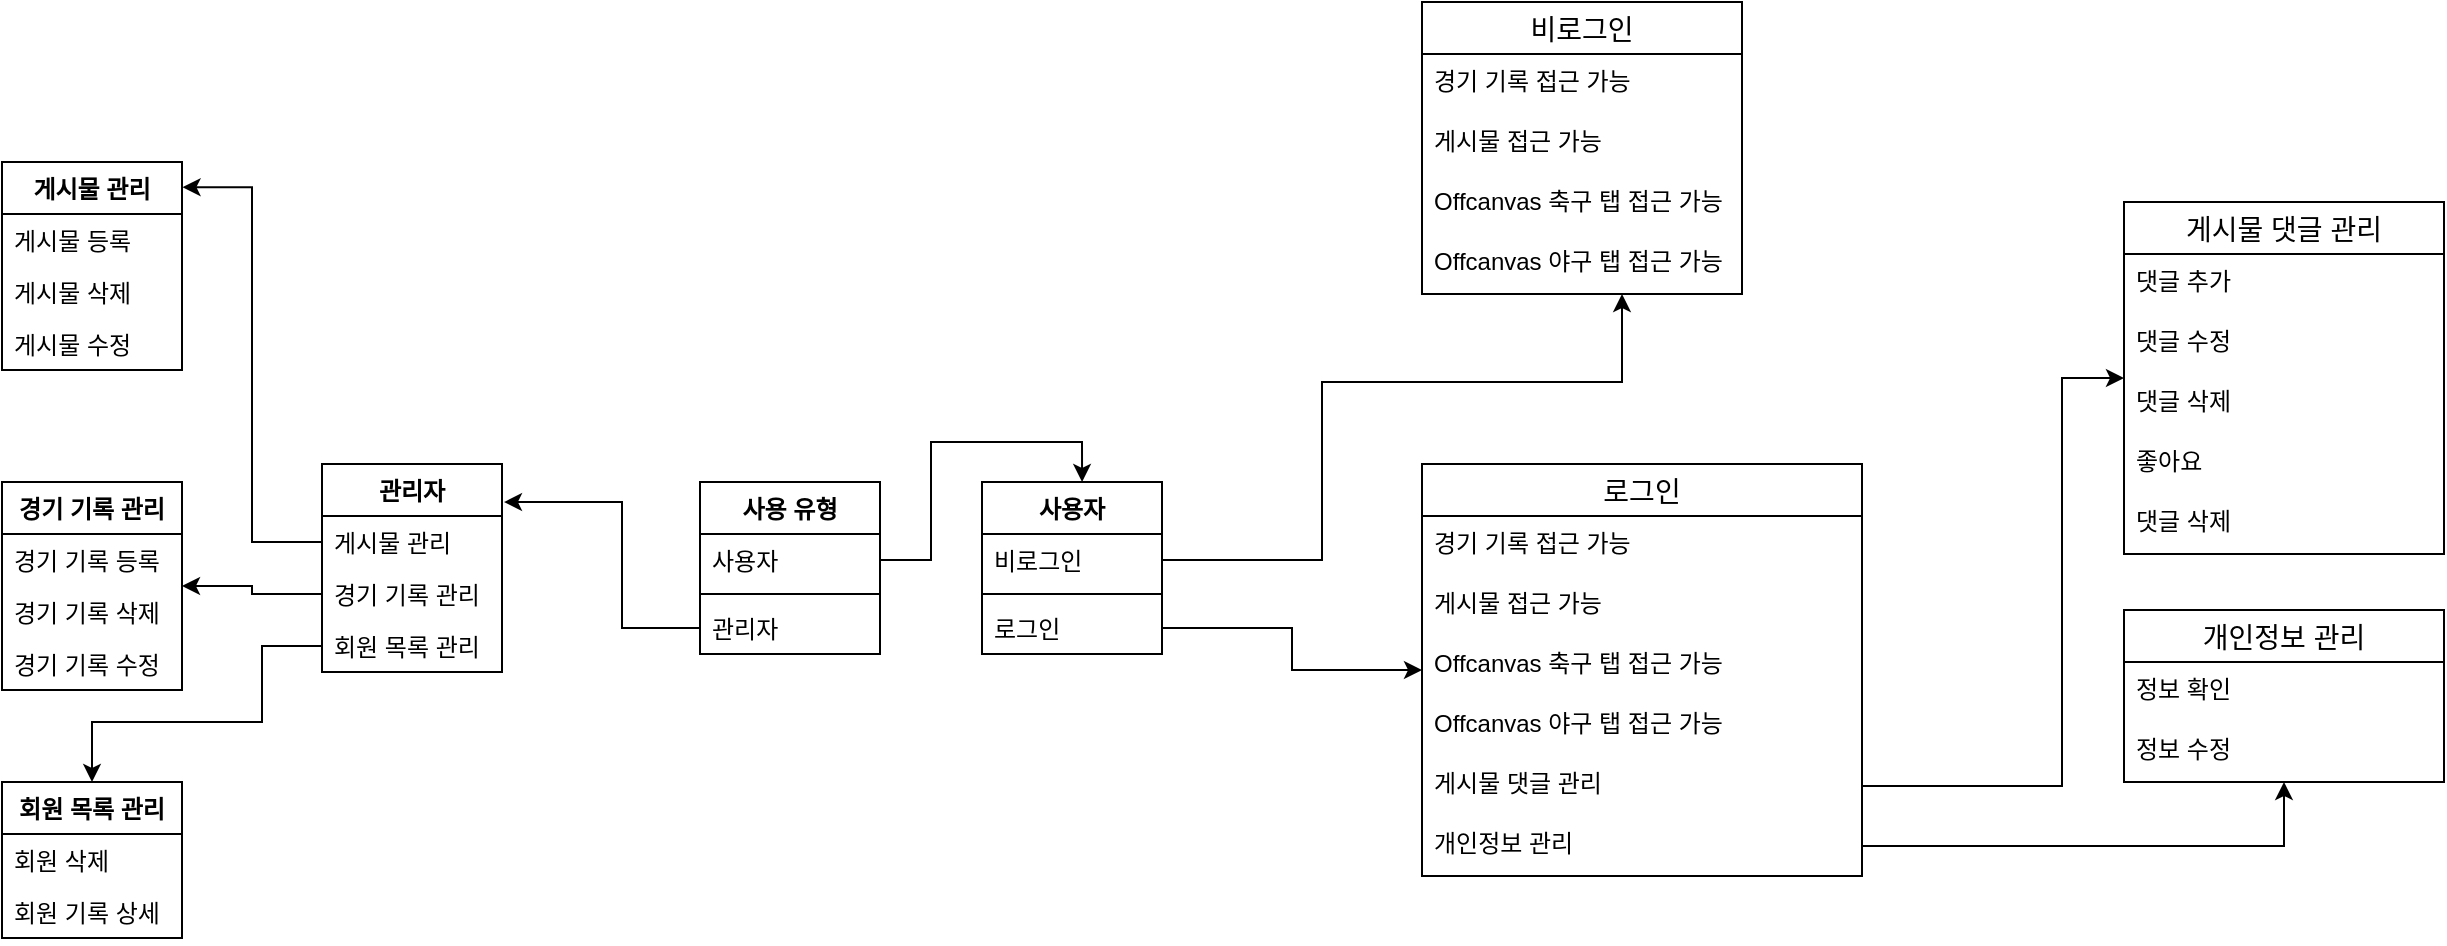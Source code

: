 <mxfile version="20.0.4" type="github">
  <diagram id="z-WIZhmsR8eHMmmbYmnl" name="Page-1">
    <mxGraphModel dx="1855" dy="2228" grid="1" gridSize="10" guides="1" tooltips="1" connect="1" arrows="1" fold="1" page="1" pageScale="1" pageWidth="827" pageHeight="1169" math="0" shadow="0">
      <root>
        <mxCell id="0" />
        <mxCell id="1" parent="0" />
        <mxCell id="DHVbr6--1tinv_JmC_Sy-45" value="사용자" style="swimlane;fontStyle=1;align=center;verticalAlign=top;childLayout=stackLayout;horizontal=1;startSize=26;horizontalStack=0;resizeParent=1;resizeParentMax=0;resizeLast=0;collapsible=1;marginBottom=0;" vertex="1" parent="1">
          <mxGeometry x="690" y="140" width="90" height="86" as="geometry" />
        </mxCell>
        <mxCell id="DHVbr6--1tinv_JmC_Sy-46" value="비로그인 " style="text;strokeColor=none;fillColor=none;align=left;verticalAlign=top;spacingLeft=4;spacingRight=4;overflow=hidden;rotatable=0;points=[[0,0.5],[1,0.5]];portConstraint=eastwest;" vertex="1" parent="DHVbr6--1tinv_JmC_Sy-45">
          <mxGeometry y="26" width="90" height="26" as="geometry" />
        </mxCell>
        <mxCell id="DHVbr6--1tinv_JmC_Sy-47" value="" style="line;strokeWidth=1;fillColor=none;align=left;verticalAlign=middle;spacingTop=-1;spacingLeft=3;spacingRight=3;rotatable=0;labelPosition=right;points=[];portConstraint=eastwest;" vertex="1" parent="DHVbr6--1tinv_JmC_Sy-45">
          <mxGeometry y="52" width="90" height="8" as="geometry" />
        </mxCell>
        <mxCell id="DHVbr6--1tinv_JmC_Sy-48" value="로그인" style="text;strokeColor=none;fillColor=none;align=left;verticalAlign=top;spacingLeft=4;spacingRight=4;overflow=hidden;rotatable=0;points=[[0,0.5],[1,0.5]];portConstraint=eastwest;" vertex="1" parent="DHVbr6--1tinv_JmC_Sy-45">
          <mxGeometry y="60" width="90" height="26" as="geometry" />
        </mxCell>
        <mxCell id="DHVbr6--1tinv_JmC_Sy-49" value="비로그인" style="swimlane;fontStyle=0;childLayout=stackLayout;horizontal=1;startSize=26;horizontalStack=0;resizeParent=1;resizeParentMax=0;resizeLast=0;collapsible=1;marginBottom=0;align=center;fontSize=14;" vertex="1" parent="1">
          <mxGeometry x="910" y="-100" width="160" height="146" as="geometry" />
        </mxCell>
        <mxCell id="DHVbr6--1tinv_JmC_Sy-50" value="경기 기록 접근 가능" style="text;strokeColor=none;fillColor=none;spacingLeft=4;spacingRight=4;overflow=hidden;rotatable=0;points=[[0,0.5],[1,0.5]];portConstraint=eastwest;fontSize=12;" vertex="1" parent="DHVbr6--1tinv_JmC_Sy-49">
          <mxGeometry y="26" width="160" height="30" as="geometry" />
        </mxCell>
        <mxCell id="DHVbr6--1tinv_JmC_Sy-51" value="게시물 접근 가능 " style="text;strokeColor=none;fillColor=none;spacingLeft=4;spacingRight=4;overflow=hidden;rotatable=0;points=[[0,0.5],[1,0.5]];portConstraint=eastwest;fontSize=12;" vertex="1" parent="DHVbr6--1tinv_JmC_Sy-49">
          <mxGeometry y="56" width="160" height="30" as="geometry" />
        </mxCell>
        <mxCell id="DHVbr6--1tinv_JmC_Sy-52" value="Offcanvas 축구 탭 접근 가능" style="text;strokeColor=none;fillColor=none;spacingLeft=4;spacingRight=4;overflow=hidden;rotatable=0;points=[[0,0.5],[1,0.5]];portConstraint=eastwest;fontSize=12;" vertex="1" parent="DHVbr6--1tinv_JmC_Sy-49">
          <mxGeometry y="86" width="160" height="30" as="geometry" />
        </mxCell>
        <mxCell id="DHVbr6--1tinv_JmC_Sy-54" value="Offcanvas 야구 탭 접근 가능" style="text;strokeColor=none;fillColor=none;spacingLeft=4;spacingRight=4;overflow=hidden;rotatable=0;points=[[0,0.5],[1,0.5]];portConstraint=eastwest;fontSize=12;" vertex="1" parent="DHVbr6--1tinv_JmC_Sy-49">
          <mxGeometry y="116" width="160" height="30" as="geometry" />
        </mxCell>
        <mxCell id="DHVbr6--1tinv_JmC_Sy-61" value="로그인" style="swimlane;fontStyle=0;childLayout=stackLayout;horizontal=1;startSize=26;horizontalStack=0;resizeParent=1;resizeParentMax=0;resizeLast=0;collapsible=1;marginBottom=0;align=center;fontSize=14;" vertex="1" parent="1">
          <mxGeometry x="910" y="131" width="220" height="206" as="geometry" />
        </mxCell>
        <mxCell id="DHVbr6--1tinv_JmC_Sy-62" value="경기 기록 접근 가능" style="text;strokeColor=none;fillColor=none;spacingLeft=4;spacingRight=4;overflow=hidden;rotatable=0;points=[[0,0.5],[1,0.5]];portConstraint=eastwest;fontSize=12;" vertex="1" parent="DHVbr6--1tinv_JmC_Sy-61">
          <mxGeometry y="26" width="220" height="30" as="geometry" />
        </mxCell>
        <mxCell id="DHVbr6--1tinv_JmC_Sy-63" value="게시물 접근 가능 " style="text;strokeColor=none;fillColor=none;spacingLeft=4;spacingRight=4;overflow=hidden;rotatable=0;points=[[0,0.5],[1,0.5]];portConstraint=eastwest;fontSize=12;" vertex="1" parent="DHVbr6--1tinv_JmC_Sy-61">
          <mxGeometry y="56" width="220" height="30" as="geometry" />
        </mxCell>
        <mxCell id="DHVbr6--1tinv_JmC_Sy-64" value="Offcanvas 축구 탭 접근 가능" style="text;strokeColor=none;fillColor=none;spacingLeft=4;spacingRight=4;overflow=hidden;rotatable=0;points=[[0,0.5],[1,0.5]];portConstraint=eastwest;fontSize=12;" vertex="1" parent="DHVbr6--1tinv_JmC_Sy-61">
          <mxGeometry y="86" width="220" height="30" as="geometry" />
        </mxCell>
        <mxCell id="DHVbr6--1tinv_JmC_Sy-65" value="Offcanvas 야구 탭 접근 가능" style="text;strokeColor=none;fillColor=none;spacingLeft=4;spacingRight=4;overflow=hidden;rotatable=0;points=[[0,0.5],[1,0.5]];portConstraint=eastwest;fontSize=12;" vertex="1" parent="DHVbr6--1tinv_JmC_Sy-61">
          <mxGeometry y="116" width="220" height="30" as="geometry" />
        </mxCell>
        <mxCell id="DHVbr6--1tinv_JmC_Sy-66" value="게시물 댓글 관리&#xa;" style="text;strokeColor=none;fillColor=none;spacingLeft=4;spacingRight=4;overflow=hidden;rotatable=0;points=[[0,0.5],[1,0.5]];portConstraint=eastwest;fontSize=12;" vertex="1" parent="DHVbr6--1tinv_JmC_Sy-61">
          <mxGeometry y="146" width="220" height="30" as="geometry" />
        </mxCell>
        <mxCell id="DHVbr6--1tinv_JmC_Sy-68" value="개인정보 관리" style="text;strokeColor=none;fillColor=none;spacingLeft=4;spacingRight=4;overflow=hidden;rotatable=0;points=[[0,0.5],[1,0.5]];portConstraint=eastwest;fontSize=12;" vertex="1" parent="DHVbr6--1tinv_JmC_Sy-61">
          <mxGeometry y="176" width="220" height="30" as="geometry" />
        </mxCell>
        <mxCell id="DHVbr6--1tinv_JmC_Sy-69" value="사용 유형" style="swimlane;fontStyle=1;align=center;verticalAlign=top;childLayout=stackLayout;horizontal=1;startSize=26;horizontalStack=0;resizeParent=1;resizeParentMax=0;resizeLast=0;collapsible=1;marginBottom=0;" vertex="1" parent="1">
          <mxGeometry x="549" y="140" width="90" height="86" as="geometry" />
        </mxCell>
        <mxCell id="DHVbr6--1tinv_JmC_Sy-70" value="사용자" style="text;strokeColor=none;fillColor=none;align=left;verticalAlign=top;spacingLeft=4;spacingRight=4;overflow=hidden;rotatable=0;points=[[0,0.5],[1,0.5]];portConstraint=eastwest;" vertex="1" parent="DHVbr6--1tinv_JmC_Sy-69">
          <mxGeometry y="26" width="90" height="26" as="geometry" />
        </mxCell>
        <mxCell id="DHVbr6--1tinv_JmC_Sy-71" value="" style="line;strokeWidth=1;fillColor=none;align=left;verticalAlign=middle;spacingTop=-1;spacingLeft=3;spacingRight=3;rotatable=0;labelPosition=right;points=[];portConstraint=eastwest;" vertex="1" parent="DHVbr6--1tinv_JmC_Sy-69">
          <mxGeometry y="52" width="90" height="8" as="geometry" />
        </mxCell>
        <mxCell id="DHVbr6--1tinv_JmC_Sy-72" value="관리자" style="text;strokeColor=none;fillColor=none;align=left;verticalAlign=top;spacingLeft=4;spacingRight=4;overflow=hidden;rotatable=0;points=[[0,0.5],[1,0.5]];portConstraint=eastwest;" vertex="1" parent="DHVbr6--1tinv_JmC_Sy-69">
          <mxGeometry y="60" width="90" height="26" as="geometry" />
        </mxCell>
        <mxCell id="DHVbr6--1tinv_JmC_Sy-74" style="edgeStyle=orthogonalEdgeStyle;rounded=0;orthogonalLoop=1;jettySize=auto;html=1;exitX=1;exitY=0.5;exitDx=0;exitDy=0;entryX=0.556;entryY=0;entryDx=0;entryDy=0;entryPerimeter=0;endArrow=classic;endFill=1;" edge="1" parent="1" source="DHVbr6--1tinv_JmC_Sy-70" target="DHVbr6--1tinv_JmC_Sy-45">
          <mxGeometry relative="1" as="geometry" />
        </mxCell>
        <mxCell id="DHVbr6--1tinv_JmC_Sy-75" value="관리자" style="swimlane;fontStyle=1;align=center;verticalAlign=top;childLayout=stackLayout;horizontal=1;startSize=26;horizontalStack=0;resizeParent=1;resizeParentMax=0;resizeLast=0;collapsible=1;marginBottom=0;" vertex="1" parent="1">
          <mxGeometry x="360" y="131" width="90" height="104" as="geometry" />
        </mxCell>
        <mxCell id="DHVbr6--1tinv_JmC_Sy-76" value="게시물 관리" style="text;strokeColor=none;fillColor=none;align=left;verticalAlign=top;spacingLeft=4;spacingRight=4;overflow=hidden;rotatable=0;points=[[0,0.5],[1,0.5]];portConstraint=eastwest;" vertex="1" parent="DHVbr6--1tinv_JmC_Sy-75">
          <mxGeometry y="26" width="90" height="26" as="geometry" />
        </mxCell>
        <mxCell id="DHVbr6--1tinv_JmC_Sy-78" value="경기 기록 관리" style="text;strokeColor=none;fillColor=none;align=left;verticalAlign=top;spacingLeft=4;spacingRight=4;overflow=hidden;rotatable=0;points=[[0,0.5],[1,0.5]];portConstraint=eastwest;" vertex="1" parent="DHVbr6--1tinv_JmC_Sy-75">
          <mxGeometry y="52" width="90" height="26" as="geometry" />
        </mxCell>
        <mxCell id="DHVbr6--1tinv_JmC_Sy-79" value="회원 목록 관리" style="text;strokeColor=none;fillColor=none;align=left;verticalAlign=top;spacingLeft=4;spacingRight=4;overflow=hidden;rotatable=0;points=[[0,0.5],[1,0.5]];portConstraint=eastwest;" vertex="1" parent="DHVbr6--1tinv_JmC_Sy-75">
          <mxGeometry y="78" width="90" height="26" as="geometry" />
        </mxCell>
        <mxCell id="DHVbr6--1tinv_JmC_Sy-80" style="edgeStyle=orthogonalEdgeStyle;rounded=0;orthogonalLoop=1;jettySize=auto;html=1;exitX=0;exitY=0.5;exitDx=0;exitDy=0;entryX=1.011;entryY=0.183;entryDx=0;entryDy=0;entryPerimeter=0;endArrow=classic;endFill=1;" edge="1" parent="1" source="DHVbr6--1tinv_JmC_Sy-72" target="DHVbr6--1tinv_JmC_Sy-75">
          <mxGeometry relative="1" as="geometry">
            <Array as="points">
              <mxPoint x="510" y="213" />
              <mxPoint x="510" y="150" />
            </Array>
          </mxGeometry>
        </mxCell>
        <mxCell id="DHVbr6--1tinv_JmC_Sy-81" value="게시물 댓글 관리" style="swimlane;fontStyle=0;childLayout=stackLayout;horizontal=1;startSize=26;horizontalStack=0;resizeParent=1;resizeParentMax=0;resizeLast=0;collapsible=1;marginBottom=0;align=center;fontSize=14;" vertex="1" parent="1">
          <mxGeometry x="1261" width="160" height="176" as="geometry" />
        </mxCell>
        <mxCell id="DHVbr6--1tinv_JmC_Sy-82" value="댓글 추가" style="text;strokeColor=none;fillColor=none;spacingLeft=4;spacingRight=4;overflow=hidden;rotatable=0;points=[[0,0.5],[1,0.5]];portConstraint=eastwest;fontSize=12;" vertex="1" parent="DHVbr6--1tinv_JmC_Sy-81">
          <mxGeometry y="26" width="160" height="30" as="geometry" />
        </mxCell>
        <mxCell id="DHVbr6--1tinv_JmC_Sy-83" value="댓글 수정" style="text;strokeColor=none;fillColor=none;spacingLeft=4;spacingRight=4;overflow=hidden;rotatable=0;points=[[0,0.5],[1,0.5]];portConstraint=eastwest;fontSize=12;" vertex="1" parent="DHVbr6--1tinv_JmC_Sy-81">
          <mxGeometry y="56" width="160" height="30" as="geometry" />
        </mxCell>
        <mxCell id="DHVbr6--1tinv_JmC_Sy-88" value="댓글 삭제" style="text;strokeColor=none;fillColor=none;spacingLeft=4;spacingRight=4;overflow=hidden;rotatable=0;points=[[0,0.5],[1,0.5]];portConstraint=eastwest;fontSize=12;" vertex="1" parent="DHVbr6--1tinv_JmC_Sy-81">
          <mxGeometry y="86" width="160" height="30" as="geometry" />
        </mxCell>
        <mxCell id="DHVbr6--1tinv_JmC_Sy-90" value="좋아요" style="text;strokeColor=none;fillColor=none;spacingLeft=4;spacingRight=4;overflow=hidden;rotatable=0;points=[[0,0.5],[1,0.5]];portConstraint=eastwest;fontSize=12;" vertex="1" parent="DHVbr6--1tinv_JmC_Sy-81">
          <mxGeometry y="116" width="160" height="30" as="geometry" />
        </mxCell>
        <mxCell id="DHVbr6--1tinv_JmC_Sy-89" value="댓글 삭제" style="text;strokeColor=none;fillColor=none;spacingLeft=4;spacingRight=4;overflow=hidden;rotatable=0;points=[[0,0.5],[1,0.5]];portConstraint=eastwest;fontSize=12;" vertex="1" parent="DHVbr6--1tinv_JmC_Sy-81">
          <mxGeometry y="146" width="160" height="30" as="geometry" />
        </mxCell>
        <mxCell id="DHVbr6--1tinv_JmC_Sy-92" value="개인정보 관리" style="swimlane;fontStyle=0;childLayout=stackLayout;horizontal=1;startSize=26;horizontalStack=0;resizeParent=1;resizeParentMax=0;resizeLast=0;collapsible=1;marginBottom=0;align=center;fontSize=14;" vertex="1" parent="1">
          <mxGeometry x="1261" y="204" width="160" height="86" as="geometry" />
        </mxCell>
        <mxCell id="DHVbr6--1tinv_JmC_Sy-93" value="정보 확인" style="text;strokeColor=none;fillColor=none;spacingLeft=4;spacingRight=4;overflow=hidden;rotatable=0;points=[[0,0.5],[1,0.5]];portConstraint=eastwest;fontSize=12;" vertex="1" parent="DHVbr6--1tinv_JmC_Sy-92">
          <mxGeometry y="26" width="160" height="30" as="geometry" />
        </mxCell>
        <mxCell id="DHVbr6--1tinv_JmC_Sy-94" value="정보 수정" style="text;strokeColor=none;fillColor=none;spacingLeft=4;spacingRight=4;overflow=hidden;rotatable=0;points=[[0,0.5],[1,0.5]];portConstraint=eastwest;fontSize=12;" vertex="1" parent="DHVbr6--1tinv_JmC_Sy-92">
          <mxGeometry y="56" width="160" height="30" as="geometry" />
        </mxCell>
        <mxCell id="DHVbr6--1tinv_JmC_Sy-99" value="게시물 관리" style="swimlane;fontStyle=1;align=center;verticalAlign=top;childLayout=stackLayout;horizontal=1;startSize=26;horizontalStack=0;resizeParent=1;resizeParentMax=0;resizeLast=0;collapsible=1;marginBottom=0;" vertex="1" parent="1">
          <mxGeometry x="200" y="-20" width="90" height="104" as="geometry" />
        </mxCell>
        <mxCell id="DHVbr6--1tinv_JmC_Sy-103" value="게시물 등록" style="text;strokeColor=none;fillColor=none;align=left;verticalAlign=top;spacingLeft=4;spacingRight=4;overflow=hidden;rotatable=0;points=[[0,0.5],[1,0.5]];portConstraint=eastwest;" vertex="1" parent="DHVbr6--1tinv_JmC_Sy-99">
          <mxGeometry y="26" width="90" height="26" as="geometry" />
        </mxCell>
        <mxCell id="DHVbr6--1tinv_JmC_Sy-100" value="게시물 삭제" style="text;strokeColor=none;fillColor=none;align=left;verticalAlign=top;spacingLeft=4;spacingRight=4;overflow=hidden;rotatable=0;points=[[0,0.5],[1,0.5]];portConstraint=eastwest;" vertex="1" parent="DHVbr6--1tinv_JmC_Sy-99">
          <mxGeometry y="52" width="90" height="26" as="geometry" />
        </mxCell>
        <mxCell id="DHVbr6--1tinv_JmC_Sy-101" value="게시물 수정" style="text;strokeColor=none;fillColor=none;align=left;verticalAlign=top;spacingLeft=4;spacingRight=4;overflow=hidden;rotatable=0;points=[[0,0.5],[1,0.5]];portConstraint=eastwest;" vertex="1" parent="DHVbr6--1tinv_JmC_Sy-99">
          <mxGeometry y="78" width="90" height="26" as="geometry" />
        </mxCell>
        <mxCell id="DHVbr6--1tinv_JmC_Sy-104" style="edgeStyle=orthogonalEdgeStyle;rounded=0;orthogonalLoop=1;jettySize=auto;html=1;exitX=0;exitY=0.5;exitDx=0;exitDy=0;entryX=1.003;entryY=0.121;entryDx=0;entryDy=0;entryPerimeter=0;endArrow=classic;endFill=1;" edge="1" parent="1" source="DHVbr6--1tinv_JmC_Sy-76" target="DHVbr6--1tinv_JmC_Sy-99">
          <mxGeometry relative="1" as="geometry" />
        </mxCell>
        <mxCell id="DHVbr6--1tinv_JmC_Sy-105" value="경기 기록 관리" style="swimlane;fontStyle=1;align=center;verticalAlign=top;childLayout=stackLayout;horizontal=1;startSize=26;horizontalStack=0;resizeParent=1;resizeParentMax=0;resizeLast=0;collapsible=1;marginBottom=0;" vertex="1" parent="1">
          <mxGeometry x="200" y="140" width="90" height="104" as="geometry" />
        </mxCell>
        <mxCell id="DHVbr6--1tinv_JmC_Sy-106" value="경기 기록 등록" style="text;strokeColor=none;fillColor=none;align=left;verticalAlign=top;spacingLeft=4;spacingRight=4;overflow=hidden;rotatable=0;points=[[0,0.5],[1,0.5]];portConstraint=eastwest;" vertex="1" parent="DHVbr6--1tinv_JmC_Sy-105">
          <mxGeometry y="26" width="90" height="26" as="geometry" />
        </mxCell>
        <mxCell id="DHVbr6--1tinv_JmC_Sy-107" value="경기 기록 삭제" style="text;strokeColor=none;fillColor=none;align=left;verticalAlign=top;spacingLeft=4;spacingRight=4;overflow=hidden;rotatable=0;points=[[0,0.5],[1,0.5]];portConstraint=eastwest;" vertex="1" parent="DHVbr6--1tinv_JmC_Sy-105">
          <mxGeometry y="52" width="90" height="26" as="geometry" />
        </mxCell>
        <mxCell id="DHVbr6--1tinv_JmC_Sy-108" value="경기 기록 수정" style="text;strokeColor=none;fillColor=none;align=left;verticalAlign=top;spacingLeft=4;spacingRight=4;overflow=hidden;rotatable=0;points=[[0,0.5],[1,0.5]];portConstraint=eastwest;" vertex="1" parent="DHVbr6--1tinv_JmC_Sy-105">
          <mxGeometry y="78" width="90" height="26" as="geometry" />
        </mxCell>
        <mxCell id="DHVbr6--1tinv_JmC_Sy-110" style="edgeStyle=orthogonalEdgeStyle;rounded=0;orthogonalLoop=1;jettySize=auto;html=1;exitX=0;exitY=0.5;exitDx=0;exitDy=0;endArrow=classic;endFill=1;" edge="1" parent="1" source="DHVbr6--1tinv_JmC_Sy-78" target="DHVbr6--1tinv_JmC_Sy-105">
          <mxGeometry relative="1" as="geometry" />
        </mxCell>
        <mxCell id="DHVbr6--1tinv_JmC_Sy-111" value="회원 목록 관리" style="swimlane;fontStyle=1;align=center;verticalAlign=top;childLayout=stackLayout;horizontal=1;startSize=26;horizontalStack=0;resizeParent=1;resizeParentMax=0;resizeLast=0;collapsible=1;marginBottom=0;" vertex="1" parent="1">
          <mxGeometry x="200" y="290" width="90" height="78" as="geometry" />
        </mxCell>
        <mxCell id="DHVbr6--1tinv_JmC_Sy-112" value="회원 삭제" style="text;strokeColor=none;fillColor=none;align=left;verticalAlign=top;spacingLeft=4;spacingRight=4;overflow=hidden;rotatable=0;points=[[0,0.5],[1,0.5]];portConstraint=eastwest;" vertex="1" parent="DHVbr6--1tinv_JmC_Sy-111">
          <mxGeometry y="26" width="90" height="26" as="geometry" />
        </mxCell>
        <mxCell id="DHVbr6--1tinv_JmC_Sy-113" value="회원 기록 상세 " style="text;strokeColor=none;fillColor=none;align=left;verticalAlign=top;spacingLeft=4;spacingRight=4;overflow=hidden;rotatable=0;points=[[0,0.5],[1,0.5]];portConstraint=eastwest;" vertex="1" parent="DHVbr6--1tinv_JmC_Sy-111">
          <mxGeometry y="52" width="90" height="26" as="geometry" />
        </mxCell>
        <mxCell id="DHVbr6--1tinv_JmC_Sy-115" style="edgeStyle=orthogonalEdgeStyle;rounded=0;orthogonalLoop=1;jettySize=auto;html=1;exitX=0;exitY=0.5;exitDx=0;exitDy=0;entryX=0.5;entryY=0;entryDx=0;entryDy=0;endArrow=classic;endFill=1;" edge="1" parent="1" source="DHVbr6--1tinv_JmC_Sy-79" target="DHVbr6--1tinv_JmC_Sy-111">
          <mxGeometry relative="1" as="geometry">
            <Array as="points">
              <mxPoint x="330" y="222" />
              <mxPoint x="330" y="260" />
              <mxPoint x="245" y="260" />
            </Array>
          </mxGeometry>
        </mxCell>
        <mxCell id="DHVbr6--1tinv_JmC_Sy-117" style="edgeStyle=orthogonalEdgeStyle;rounded=0;orthogonalLoop=1;jettySize=auto;html=1;exitX=1;exitY=0.5;exitDx=0;exitDy=0;endArrow=classic;endFill=1;" edge="1" parent="1" source="DHVbr6--1tinv_JmC_Sy-48" target="DHVbr6--1tinv_JmC_Sy-61">
          <mxGeometry relative="1" as="geometry" />
        </mxCell>
        <mxCell id="DHVbr6--1tinv_JmC_Sy-119" style="edgeStyle=orthogonalEdgeStyle;rounded=0;orthogonalLoop=1;jettySize=auto;html=1;exitX=1;exitY=0.5;exitDx=0;exitDy=0;endArrow=classic;endFill=1;" edge="1" parent="1" source="DHVbr6--1tinv_JmC_Sy-68" target="DHVbr6--1tinv_JmC_Sy-92">
          <mxGeometry relative="1" as="geometry" />
        </mxCell>
        <mxCell id="DHVbr6--1tinv_JmC_Sy-120" style="edgeStyle=orthogonalEdgeStyle;rounded=0;orthogonalLoop=1;jettySize=auto;html=1;exitX=1;exitY=0.5;exitDx=0;exitDy=0;endArrow=classic;endFill=1;" edge="1" parent="1" source="DHVbr6--1tinv_JmC_Sy-66" target="DHVbr6--1tinv_JmC_Sy-81">
          <mxGeometry relative="1" as="geometry">
            <Array as="points">
              <mxPoint x="1230" y="292" />
              <mxPoint x="1230" y="88" />
            </Array>
          </mxGeometry>
        </mxCell>
        <mxCell id="DHVbr6--1tinv_JmC_Sy-121" style="edgeStyle=orthogonalEdgeStyle;rounded=0;orthogonalLoop=1;jettySize=auto;html=1;exitX=1;exitY=0.5;exitDx=0;exitDy=0;endArrow=classic;endFill=1;" edge="1" parent="1" source="DHVbr6--1tinv_JmC_Sy-46" target="DHVbr6--1tinv_JmC_Sy-49">
          <mxGeometry relative="1" as="geometry">
            <Array as="points">
              <mxPoint x="860" y="179" />
              <mxPoint x="860" y="90" />
              <mxPoint x="1010" y="90" />
            </Array>
          </mxGeometry>
        </mxCell>
      </root>
    </mxGraphModel>
  </diagram>
</mxfile>
